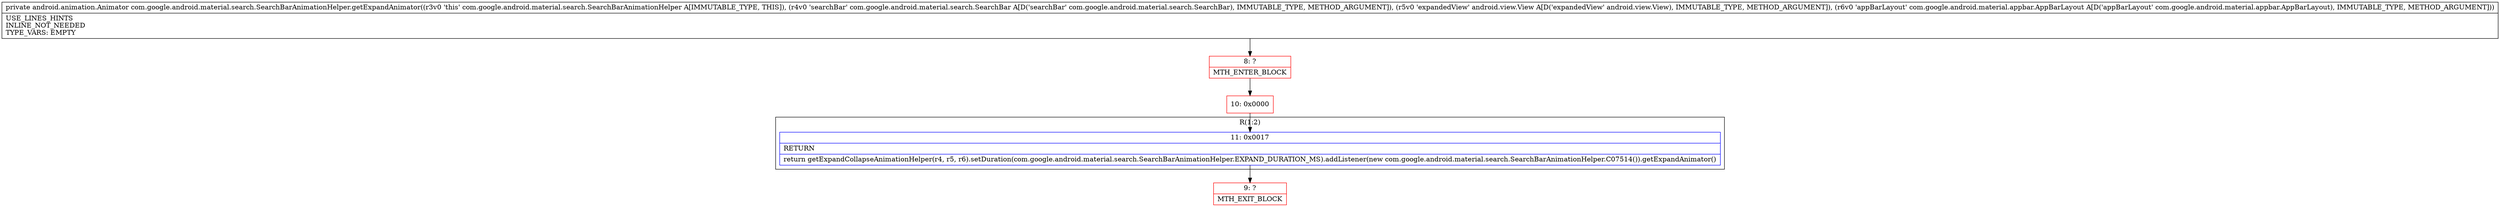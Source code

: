 digraph "CFG forcom.google.android.material.search.SearchBarAnimationHelper.getExpandAnimator(Lcom\/google\/android\/material\/search\/SearchBar;Landroid\/view\/View;Lcom\/google\/android\/material\/appbar\/AppBarLayout;)Landroid\/animation\/Animator;" {
subgraph cluster_Region_478433364 {
label = "R(1:2)";
node [shape=record,color=blue];
Node_11 [shape=record,label="{11\:\ 0x0017|RETURN\l|return getExpandCollapseAnimationHelper(r4, r5, r6).setDuration(com.google.android.material.search.SearchBarAnimationHelper.EXPAND_DURATION_MS).addListener(new com.google.android.material.search.SearchBarAnimationHelper.C07514()).getExpandAnimator()\l}"];
}
Node_8 [shape=record,color=red,label="{8\:\ ?|MTH_ENTER_BLOCK\l}"];
Node_10 [shape=record,color=red,label="{10\:\ 0x0000}"];
Node_9 [shape=record,color=red,label="{9\:\ ?|MTH_EXIT_BLOCK\l}"];
MethodNode[shape=record,label="{private android.animation.Animator com.google.android.material.search.SearchBarAnimationHelper.getExpandAnimator((r3v0 'this' com.google.android.material.search.SearchBarAnimationHelper A[IMMUTABLE_TYPE, THIS]), (r4v0 'searchBar' com.google.android.material.search.SearchBar A[D('searchBar' com.google.android.material.search.SearchBar), IMMUTABLE_TYPE, METHOD_ARGUMENT]), (r5v0 'expandedView' android.view.View A[D('expandedView' android.view.View), IMMUTABLE_TYPE, METHOD_ARGUMENT]), (r6v0 'appBarLayout' com.google.android.material.appbar.AppBarLayout A[D('appBarLayout' com.google.android.material.appbar.AppBarLayout), IMMUTABLE_TYPE, METHOD_ARGUMENT]))  | USE_LINES_HINTS\lINLINE_NOT_NEEDED\lTYPE_VARS: EMPTY\l}"];
MethodNode -> Node_8;Node_11 -> Node_9;
Node_8 -> Node_10;
Node_10 -> Node_11;
}

